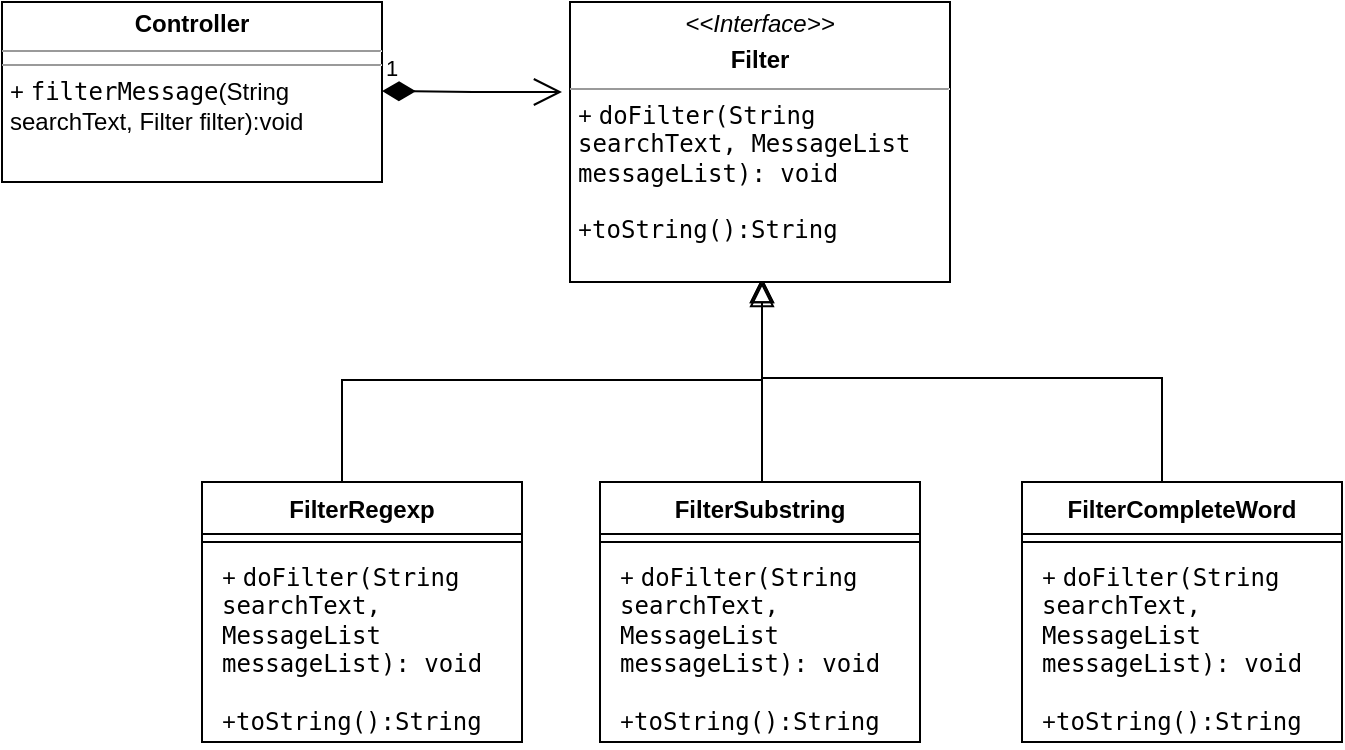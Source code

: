 <mxfile>
    <diagram id="C5RBs43oDa-KdzZeNtuy" name="Page-1">
        <mxGraphModel dx="1336" dy="642" grid="1" gridSize="10" guides="1" tooltips="1" connect="1" arrows="1" fold="1" page="1" pageScale="1" pageWidth="827" pageHeight="1169" background="#ffffff" math="0" shadow="0">
            <root>
                <mxCell id="WIyWlLk6GJQsqaUBKTNV-0"/>
                <mxCell id="WIyWlLk6GJQsqaUBKTNV-1" parent="WIyWlLk6GJQsqaUBKTNV-0"/>
                <mxCell id="zkfFHV4jXpPFQw0GAbJ--12" value="" style="endArrow=block;endSize=10;endFill=0;shadow=0;strokeWidth=1;rounded=0;edgeStyle=elbowEdgeStyle;elbow=vertical;" parent="WIyWlLk6GJQsqaUBKTNV-1" edge="1">
                    <mxGeometry width="160" relative="1" as="geometry">
                        <mxPoint x="200" y="360" as="sourcePoint"/>
                        <mxPoint x="410" y="258" as="targetPoint"/>
                    </mxGeometry>
                </mxCell>
                <mxCell id="zkfFHV4jXpPFQw0GAbJ--16" value="" style="endArrow=block;endSize=10;endFill=0;shadow=0;strokeWidth=1;rounded=0;edgeStyle=elbowEdgeStyle;elbow=vertical;" parent="WIyWlLk6GJQsqaUBKTNV-1" edge="1">
                    <mxGeometry width="160" relative="1" as="geometry">
                        <mxPoint x="410" y="360" as="sourcePoint"/>
                        <mxPoint x="410" y="258" as="targetPoint"/>
                    </mxGeometry>
                </mxCell>
                <mxCell id="FOTsaMho_FhAhk0ydCsP-14" value="" style="endArrow=block;endSize=10;endFill=0;shadow=0;strokeWidth=1;rounded=0;edgeStyle=elbowEdgeStyle;elbow=vertical;exitX=0.5;exitY=0;exitDx=0;exitDy=0;" parent="WIyWlLk6GJQsqaUBKTNV-1" edge="1">
                    <mxGeometry width="160" relative="1" as="geometry">
                        <mxPoint x="610" y="360" as="sourcePoint"/>
                        <mxPoint x="410" y="260" as="targetPoint"/>
                        <Array as="points">
                            <mxPoint x="449" y="308"/>
                        </Array>
                    </mxGeometry>
                </mxCell>
                <mxCell id="FOTsaMho_FhAhk0ydCsP-34" value="&lt;p style=&quot;margin:0px;margin-top:4px;text-align:center;&quot;&gt;&lt;i&gt;&amp;lt;&amp;lt;Interface&amp;gt;&amp;gt;&lt;/i&gt;&lt;/p&gt;&lt;p style=&quot;margin:0px;margin-top:4px;text-align:center;&quot;&gt;&lt;b&gt;Filter&lt;/b&gt;&lt;br&gt;&lt;/p&gt;&lt;hr size=&quot;1&quot;&gt;&lt;p style=&quot;margin:0px;margin-left:4px;&quot;&gt;+ &lt;code&gt;&lt;span class=&quot;hljs-title.function&quot;&gt;doFilter&lt;/span&gt;&lt;span class=&quot;hljs-params&quot;&gt;(String searchText, MessageList messageList)&lt;/span&gt;: &lt;/code&gt;&lt;code&gt;void&lt;/code&gt;&lt;/p&gt;&lt;p style=&quot;margin:0px;margin-left:4px;&quot;&gt;&lt;br&gt;+&lt;code&gt;&lt;span class=&quot;hljs-title.function&quot;&gt;toString&lt;/span&gt;&lt;span class=&quot;hljs-params&quot;&gt;()&lt;/span&gt;:&lt;/code&gt;&lt;code&gt;String &lt;/code&gt;&lt;/p&gt;" style="verticalAlign=top;align=left;overflow=fill;fontSize=12;fontFamily=Helvetica;html=1;whiteSpace=wrap;" parent="WIyWlLk6GJQsqaUBKTNV-1" vertex="1">
                    <mxGeometry x="314" y="120" width="190" height="140" as="geometry"/>
                </mxCell>
                <mxCell id="FOTsaMho_FhAhk0ydCsP-39" value="FilterSubstring" style="swimlane;fontStyle=1;align=center;verticalAlign=top;childLayout=stackLayout;horizontal=1;startSize=26;horizontalStack=0;resizeParent=1;resizeParentMax=0;resizeLast=0;collapsible=1;marginBottom=0;whiteSpace=wrap;html=1;" parent="WIyWlLk6GJQsqaUBKTNV-1" vertex="1">
                    <mxGeometry x="329" y="360" width="160" height="130" as="geometry"/>
                </mxCell>
                <mxCell id="FOTsaMho_FhAhk0ydCsP-41" value="" style="line;strokeWidth=1;fillColor=none;align=left;verticalAlign=middle;spacingTop=-1;spacingLeft=3;spacingRight=3;rotatable=0;labelPosition=right;points=[];portConstraint=eastwest;strokeColor=inherit;" parent="FOTsaMho_FhAhk0ydCsP-39" vertex="1">
                    <mxGeometry y="26" width="160" height="8" as="geometry"/>
                </mxCell>
                <mxCell id="FOTsaMho_FhAhk0ydCsP-42" value="&lt;p style=&quot;margin:0px;margin-left:4px;&quot;&gt;+ &lt;code&gt;doFilter&lt;span class=&quot;hljs-params&quot;&gt;(String searchText, MessageList messageList)&lt;/span&gt;: &lt;/code&gt;&lt;code&gt;void&lt;/code&gt;&lt;/p&gt;&lt;p style=&quot;margin:0px;margin-left:4px;&quot;&gt;&lt;br&gt;+&lt;code&gt;&lt;span class=&quot;hljs-title.function&quot;&gt;toString&lt;/span&gt;&lt;span class=&quot;hljs-params&quot;&gt;()&lt;/span&gt;:&lt;/code&gt;&lt;code&gt;String &lt;/code&gt;&lt;/p&gt;" style="text;strokeColor=none;fillColor=none;align=left;verticalAlign=top;spacingLeft=4;spacingRight=4;overflow=hidden;rotatable=0;points=[[0,0.5],[1,0.5]];portConstraint=eastwest;whiteSpace=wrap;html=1;" parent="FOTsaMho_FhAhk0ydCsP-39" vertex="1">
                    <mxGeometry y="34" width="160" height="96" as="geometry"/>
                </mxCell>
                <mxCell id="FOTsaMho_FhAhk0ydCsP-43" value="FilterRegexp" style="swimlane;fontStyle=1;align=center;verticalAlign=top;childLayout=stackLayout;horizontal=1;startSize=26;horizontalStack=0;resizeParent=1;resizeParentMax=0;resizeLast=0;collapsible=1;marginBottom=0;whiteSpace=wrap;html=1;" parent="WIyWlLk6GJQsqaUBKTNV-1" vertex="1">
                    <mxGeometry x="130" y="360" width="160" height="130" as="geometry"/>
                </mxCell>
                <mxCell id="FOTsaMho_FhAhk0ydCsP-44" value="" style="line;strokeWidth=1;fillColor=none;align=left;verticalAlign=middle;spacingTop=-1;spacingLeft=3;spacingRight=3;rotatable=0;labelPosition=right;points=[];portConstraint=eastwest;strokeColor=inherit;" parent="FOTsaMho_FhAhk0ydCsP-43" vertex="1">
                    <mxGeometry y="26" width="160" height="8" as="geometry"/>
                </mxCell>
                <mxCell id="FOTsaMho_FhAhk0ydCsP-45" value="&lt;p style=&quot;margin:0px;margin-left:4px;&quot;&gt;+ &lt;code&gt;doFilter&lt;span class=&quot;hljs-params&quot;&gt;(String searchText, MessageList messageList)&lt;/span&gt;: &lt;/code&gt;&lt;code&gt;void&lt;/code&gt;&lt;/p&gt;&lt;p style=&quot;margin:0px;margin-left:4px;&quot;&gt;&lt;br&gt;+&lt;code&gt;&lt;span class=&quot;hljs-title.function&quot;&gt;toString&lt;/span&gt;&lt;span class=&quot;hljs-params&quot;&gt;()&lt;/span&gt;:&lt;/code&gt;&lt;code&gt;String &lt;/code&gt;&lt;/p&gt;" style="text;strokeColor=none;fillColor=none;align=left;verticalAlign=top;spacingLeft=4;spacingRight=4;overflow=hidden;rotatable=0;points=[[0,0.5],[1,0.5]];portConstraint=eastwest;whiteSpace=wrap;html=1;" parent="FOTsaMho_FhAhk0ydCsP-43" vertex="1">
                    <mxGeometry y="34" width="160" height="96" as="geometry"/>
                </mxCell>
                <mxCell id="FOTsaMho_FhAhk0ydCsP-46" value="FilterCompleteWord" style="swimlane;fontStyle=1;align=center;verticalAlign=top;childLayout=stackLayout;horizontal=1;startSize=26;horizontalStack=0;resizeParent=1;resizeParentMax=0;resizeLast=0;collapsible=1;marginBottom=0;whiteSpace=wrap;html=1;" parent="WIyWlLk6GJQsqaUBKTNV-1" vertex="1">
                    <mxGeometry x="540" y="360" width="160" height="130" as="geometry"/>
                </mxCell>
                <mxCell id="FOTsaMho_FhAhk0ydCsP-47" value="" style="line;strokeWidth=1;fillColor=none;align=left;verticalAlign=middle;spacingTop=-1;spacingLeft=3;spacingRight=3;rotatable=0;labelPosition=right;points=[];portConstraint=eastwest;strokeColor=inherit;" parent="FOTsaMho_FhAhk0ydCsP-46" vertex="1">
                    <mxGeometry y="26" width="160" height="8" as="geometry"/>
                </mxCell>
                <mxCell id="FOTsaMho_FhAhk0ydCsP-48" value="&lt;p style=&quot;margin:0px;margin-left:4px;&quot;&gt;+ &lt;code&gt;doFilter&lt;span class=&quot;hljs-params&quot;&gt;(String searchText, MessageList messageList)&lt;/span&gt;: &lt;/code&gt;&lt;code&gt;void&lt;/code&gt;&lt;/p&gt;&lt;p style=&quot;margin:0px;margin-left:4px;&quot;&gt;&lt;br&gt;+&lt;code&gt;&lt;span class=&quot;hljs-title.function&quot;&gt;toString&lt;/span&gt;&lt;span class=&quot;hljs-params&quot;&gt;()&lt;/span&gt;:&lt;/code&gt;&lt;code&gt;String &lt;/code&gt;&lt;/p&gt;" style="text;strokeColor=none;fillColor=none;align=left;verticalAlign=top;spacingLeft=4;spacingRight=4;overflow=hidden;rotatable=0;points=[[0,0.5],[1,0.5]];portConstraint=eastwest;whiteSpace=wrap;html=1;" parent="FOTsaMho_FhAhk0ydCsP-46" vertex="1">
                    <mxGeometry y="34" width="160" height="96" as="geometry"/>
                </mxCell>
                <mxCell id="FOTsaMho_FhAhk0ydCsP-49" value="&lt;p style=&quot;margin:0px;margin-top:4px;text-align:center;&quot;&gt;&lt;b&gt;Controller&lt;/b&gt;&lt;/p&gt;&lt;hr size=&quot;1&quot;&gt;&lt;hr size=&quot;1&quot;&gt;&lt;p style=&quot;margin:0px;margin-left:4px;&quot;&gt;+&amp;nbsp;&lt;code&gt;&lt;span class=&quot;hljs-title.function&quot;&gt;filterMessage&lt;/span&gt;&lt;span class=&quot;hljs-params&quot;&gt;&lt;span class=&quot;hljs-params&quot;&gt;&lt;/span&gt;&lt;/span&gt;&lt;/code&gt;(String searchText, Filter filter):void&lt;/p&gt;" style="verticalAlign=top;align=left;overflow=fill;fontSize=12;fontFamily=Helvetica;html=1;whiteSpace=wrap;" parent="WIyWlLk6GJQsqaUBKTNV-1" vertex="1">
                    <mxGeometry x="30" y="120" width="190" height="90" as="geometry"/>
                </mxCell>
                <mxCell id="FOTsaMho_FhAhk0ydCsP-50" value="1" style="endArrow=open;html=1;endSize=12;startArrow=diamondThin;startSize=14;startFill=1;edgeStyle=orthogonalEdgeStyle;align=left;verticalAlign=bottom;rounded=0;" parent="WIyWlLk6GJQsqaUBKTNV-1" edge="1">
                    <mxGeometry x="-1" y="3" relative="1" as="geometry">
                        <mxPoint x="220" y="164.5" as="sourcePoint"/>
                        <mxPoint x="310" y="165" as="targetPoint"/>
                    </mxGeometry>
                </mxCell>
            </root>
        </mxGraphModel>
    </diagram>
</mxfile>